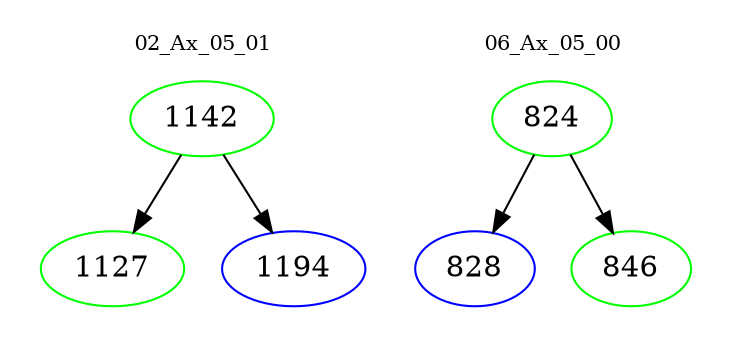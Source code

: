 digraph{
subgraph cluster_0 {
color = white
label = "02_Ax_05_01";
fontsize=10;
T0_1142 [label="1142", color="green"]
T0_1142 -> T0_1127 [color="black"]
T0_1127 [label="1127", color="green"]
T0_1142 -> T0_1194 [color="black"]
T0_1194 [label="1194", color="blue"]
}
subgraph cluster_1 {
color = white
label = "06_Ax_05_00";
fontsize=10;
T1_824 [label="824", color="green"]
T1_824 -> T1_828 [color="black"]
T1_828 [label="828", color="blue"]
T1_824 -> T1_846 [color="black"]
T1_846 [label="846", color="green"]
}
}
